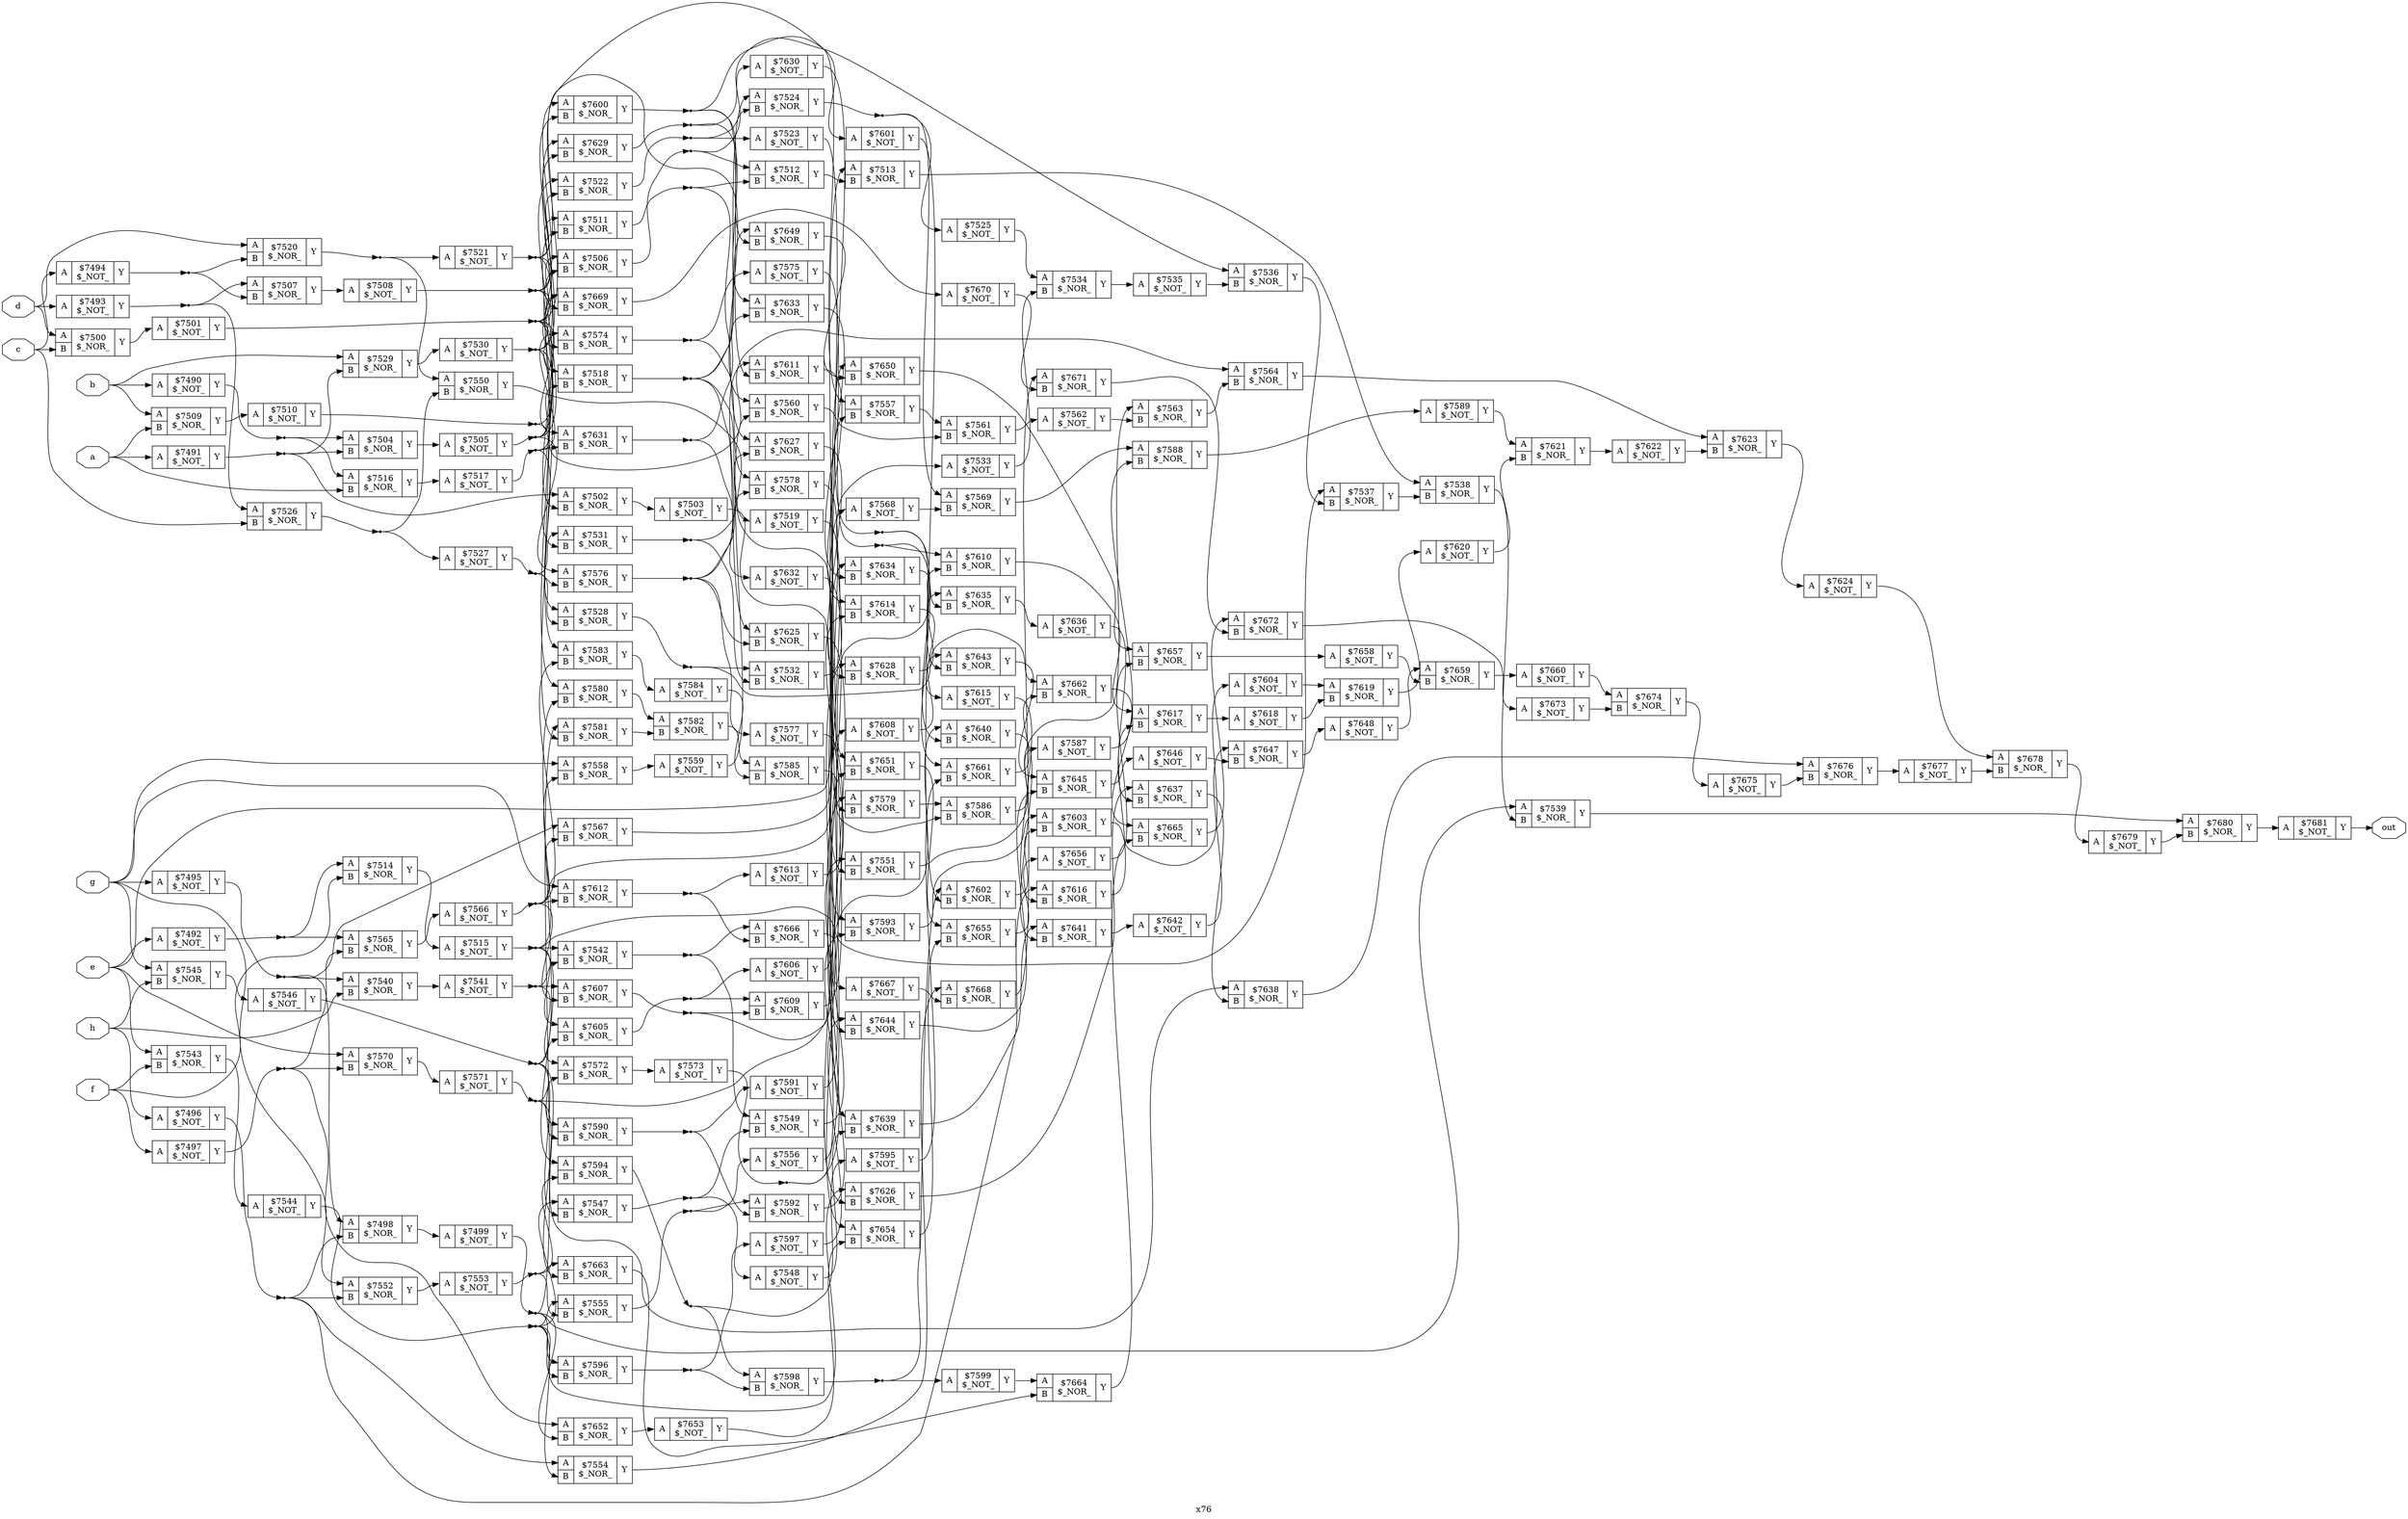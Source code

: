 digraph "x76" {
label="x76";
rankdir="LR";
remincross=true;
n192 [ shape=octagon, label="a", color="black", fontcolor="black" ];
n193 [ shape=octagon, label="b", color="black", fontcolor="black" ];
n194 [ shape=octagon, label="c", color="black", fontcolor="black" ];
n195 [ shape=octagon, label="d", color="black", fontcolor="black" ];
n196 [ shape=octagon, label="e", color="black", fontcolor="black" ];
n197 [ shape=octagon, label="f", color="black", fontcolor="black" ];
n198 [ shape=octagon, label="g", color="black", fontcolor="black" ];
n199 [ shape=octagon, label="h", color="black", fontcolor="black" ];
n200 [ shape=octagon, label="out", color="black", fontcolor="black" ];
c203 [ shape=record, label="{{<p201> A}|$7490\n$_NOT_|{<p202> Y}}" ];
c204 [ shape=record, label="{{<p201> A}|$7491\n$_NOT_|{<p202> Y}}" ];
c205 [ shape=record, label="{{<p201> A}|$7492\n$_NOT_|{<p202> Y}}" ];
c206 [ shape=record, label="{{<p201> A}|$7493\n$_NOT_|{<p202> Y}}" ];
c207 [ shape=record, label="{{<p201> A}|$7494\n$_NOT_|{<p202> Y}}" ];
c208 [ shape=record, label="{{<p201> A}|$7495\n$_NOT_|{<p202> Y}}" ];
c209 [ shape=record, label="{{<p201> A}|$7496\n$_NOT_|{<p202> Y}}" ];
c210 [ shape=record, label="{{<p201> A}|$7497\n$_NOT_|{<p202> Y}}" ];
c212 [ shape=record, label="{{<p201> A|<p211> B}|$7498\n$_NOR_|{<p202> Y}}" ];
c213 [ shape=record, label="{{<p201> A}|$7499\n$_NOT_|{<p202> Y}}" ];
c214 [ shape=record, label="{{<p201> A|<p211> B}|$7500\n$_NOR_|{<p202> Y}}" ];
c215 [ shape=record, label="{{<p201> A}|$7501\n$_NOT_|{<p202> Y}}" ];
c216 [ shape=record, label="{{<p201> A|<p211> B}|$7502\n$_NOR_|{<p202> Y}}" ];
c217 [ shape=record, label="{{<p201> A}|$7503\n$_NOT_|{<p202> Y}}" ];
c218 [ shape=record, label="{{<p201> A|<p211> B}|$7504\n$_NOR_|{<p202> Y}}" ];
c219 [ shape=record, label="{{<p201> A}|$7505\n$_NOT_|{<p202> Y}}" ];
c220 [ shape=record, label="{{<p201> A|<p211> B}|$7506\n$_NOR_|{<p202> Y}}" ];
c221 [ shape=record, label="{{<p201> A|<p211> B}|$7507\n$_NOR_|{<p202> Y}}" ];
c222 [ shape=record, label="{{<p201> A}|$7508\n$_NOT_|{<p202> Y}}" ];
c223 [ shape=record, label="{{<p201> A|<p211> B}|$7509\n$_NOR_|{<p202> Y}}" ];
c224 [ shape=record, label="{{<p201> A}|$7510\n$_NOT_|{<p202> Y}}" ];
c225 [ shape=record, label="{{<p201> A|<p211> B}|$7511\n$_NOR_|{<p202> Y}}" ];
c226 [ shape=record, label="{{<p201> A|<p211> B}|$7512\n$_NOR_|{<p202> Y}}" ];
c227 [ shape=record, label="{{<p201> A|<p211> B}|$7513\n$_NOR_|{<p202> Y}}" ];
c228 [ shape=record, label="{{<p201> A|<p211> B}|$7514\n$_NOR_|{<p202> Y}}" ];
c229 [ shape=record, label="{{<p201> A}|$7515\n$_NOT_|{<p202> Y}}" ];
c230 [ shape=record, label="{{<p201> A|<p211> B}|$7516\n$_NOR_|{<p202> Y}}" ];
c231 [ shape=record, label="{{<p201> A}|$7517\n$_NOT_|{<p202> Y}}" ];
c232 [ shape=record, label="{{<p201> A|<p211> B}|$7518\n$_NOR_|{<p202> Y}}" ];
c233 [ shape=record, label="{{<p201> A}|$7519\n$_NOT_|{<p202> Y}}" ];
c234 [ shape=record, label="{{<p201> A|<p211> B}|$7520\n$_NOR_|{<p202> Y}}" ];
c235 [ shape=record, label="{{<p201> A}|$7521\n$_NOT_|{<p202> Y}}" ];
c236 [ shape=record, label="{{<p201> A|<p211> B}|$7522\n$_NOR_|{<p202> Y}}" ];
c237 [ shape=record, label="{{<p201> A}|$7523\n$_NOT_|{<p202> Y}}" ];
c238 [ shape=record, label="{{<p201> A|<p211> B}|$7524\n$_NOR_|{<p202> Y}}" ];
c239 [ shape=record, label="{{<p201> A}|$7525\n$_NOT_|{<p202> Y}}" ];
c240 [ shape=record, label="{{<p201> A|<p211> B}|$7526\n$_NOR_|{<p202> Y}}" ];
c241 [ shape=record, label="{{<p201> A}|$7527\n$_NOT_|{<p202> Y}}" ];
c242 [ shape=record, label="{{<p201> A|<p211> B}|$7528\n$_NOR_|{<p202> Y}}" ];
c243 [ shape=record, label="{{<p201> A|<p211> B}|$7529\n$_NOR_|{<p202> Y}}" ];
c244 [ shape=record, label="{{<p201> A}|$7530\n$_NOT_|{<p202> Y}}" ];
c245 [ shape=record, label="{{<p201> A|<p211> B}|$7531\n$_NOR_|{<p202> Y}}" ];
c246 [ shape=record, label="{{<p201> A|<p211> B}|$7532\n$_NOR_|{<p202> Y}}" ];
c247 [ shape=record, label="{{<p201> A}|$7533\n$_NOT_|{<p202> Y}}" ];
c248 [ shape=record, label="{{<p201> A|<p211> B}|$7534\n$_NOR_|{<p202> Y}}" ];
c249 [ shape=record, label="{{<p201> A}|$7535\n$_NOT_|{<p202> Y}}" ];
c250 [ shape=record, label="{{<p201> A|<p211> B}|$7536\n$_NOR_|{<p202> Y}}" ];
c251 [ shape=record, label="{{<p201> A|<p211> B}|$7537\n$_NOR_|{<p202> Y}}" ];
c252 [ shape=record, label="{{<p201> A|<p211> B}|$7538\n$_NOR_|{<p202> Y}}" ];
c253 [ shape=record, label="{{<p201> A|<p211> B}|$7539\n$_NOR_|{<p202> Y}}" ];
c254 [ shape=record, label="{{<p201> A|<p211> B}|$7540\n$_NOR_|{<p202> Y}}" ];
c255 [ shape=record, label="{{<p201> A}|$7541\n$_NOT_|{<p202> Y}}" ];
c256 [ shape=record, label="{{<p201> A|<p211> B}|$7542\n$_NOR_|{<p202> Y}}" ];
c257 [ shape=record, label="{{<p201> A|<p211> B}|$7543\n$_NOR_|{<p202> Y}}" ];
c258 [ shape=record, label="{{<p201> A}|$7544\n$_NOT_|{<p202> Y}}" ];
c259 [ shape=record, label="{{<p201> A|<p211> B}|$7545\n$_NOR_|{<p202> Y}}" ];
c260 [ shape=record, label="{{<p201> A}|$7546\n$_NOT_|{<p202> Y}}" ];
c261 [ shape=record, label="{{<p201> A|<p211> B}|$7547\n$_NOR_|{<p202> Y}}" ];
c262 [ shape=record, label="{{<p201> A}|$7548\n$_NOT_|{<p202> Y}}" ];
c263 [ shape=record, label="{{<p201> A|<p211> B}|$7549\n$_NOR_|{<p202> Y}}" ];
c264 [ shape=record, label="{{<p201> A|<p211> B}|$7550\n$_NOR_|{<p202> Y}}" ];
c265 [ shape=record, label="{{<p201> A|<p211> B}|$7551\n$_NOR_|{<p202> Y}}" ];
c266 [ shape=record, label="{{<p201> A|<p211> B}|$7552\n$_NOR_|{<p202> Y}}" ];
c267 [ shape=record, label="{{<p201> A}|$7553\n$_NOT_|{<p202> Y}}" ];
c268 [ shape=record, label="{{<p201> A|<p211> B}|$7554\n$_NOR_|{<p202> Y}}" ];
c269 [ shape=record, label="{{<p201> A|<p211> B}|$7555\n$_NOR_|{<p202> Y}}" ];
c270 [ shape=record, label="{{<p201> A}|$7556\n$_NOT_|{<p202> Y}}" ];
c271 [ shape=record, label="{{<p201> A|<p211> B}|$7557\n$_NOR_|{<p202> Y}}" ];
c272 [ shape=record, label="{{<p201> A|<p211> B}|$7558\n$_NOR_|{<p202> Y}}" ];
c273 [ shape=record, label="{{<p201> A}|$7559\n$_NOT_|{<p202> Y}}" ];
c274 [ shape=record, label="{{<p201> A|<p211> B}|$7560\n$_NOR_|{<p202> Y}}" ];
c275 [ shape=record, label="{{<p201> A|<p211> B}|$7561\n$_NOR_|{<p202> Y}}" ];
c276 [ shape=record, label="{{<p201> A}|$7562\n$_NOT_|{<p202> Y}}" ];
c277 [ shape=record, label="{{<p201> A|<p211> B}|$7563\n$_NOR_|{<p202> Y}}" ];
c278 [ shape=record, label="{{<p201> A|<p211> B}|$7564\n$_NOR_|{<p202> Y}}" ];
c279 [ shape=record, label="{{<p201> A|<p211> B}|$7565\n$_NOR_|{<p202> Y}}" ];
c280 [ shape=record, label="{{<p201> A}|$7566\n$_NOT_|{<p202> Y}}" ];
c281 [ shape=record, label="{{<p201> A|<p211> B}|$7567\n$_NOR_|{<p202> Y}}" ];
c282 [ shape=record, label="{{<p201> A}|$7568\n$_NOT_|{<p202> Y}}" ];
c283 [ shape=record, label="{{<p201> A|<p211> B}|$7569\n$_NOR_|{<p202> Y}}" ];
c284 [ shape=record, label="{{<p201> A|<p211> B}|$7570\n$_NOR_|{<p202> Y}}" ];
c285 [ shape=record, label="{{<p201> A}|$7571\n$_NOT_|{<p202> Y}}" ];
c286 [ shape=record, label="{{<p201> A|<p211> B}|$7572\n$_NOR_|{<p202> Y}}" ];
c287 [ shape=record, label="{{<p201> A}|$7573\n$_NOT_|{<p202> Y}}" ];
c288 [ shape=record, label="{{<p201> A|<p211> B}|$7574\n$_NOR_|{<p202> Y}}" ];
c289 [ shape=record, label="{{<p201> A}|$7575\n$_NOT_|{<p202> Y}}" ];
c290 [ shape=record, label="{{<p201> A|<p211> B}|$7576\n$_NOR_|{<p202> Y}}" ];
c291 [ shape=record, label="{{<p201> A}|$7577\n$_NOT_|{<p202> Y}}" ];
c292 [ shape=record, label="{{<p201> A|<p211> B}|$7578\n$_NOR_|{<p202> Y}}" ];
c293 [ shape=record, label="{{<p201> A|<p211> B}|$7579\n$_NOR_|{<p202> Y}}" ];
c294 [ shape=record, label="{{<p201> A|<p211> B}|$7580\n$_NOR_|{<p202> Y}}" ];
c295 [ shape=record, label="{{<p201> A|<p211> B}|$7581\n$_NOR_|{<p202> Y}}" ];
c296 [ shape=record, label="{{<p201> A|<p211> B}|$7582\n$_NOR_|{<p202> Y}}" ];
c297 [ shape=record, label="{{<p201> A|<p211> B}|$7583\n$_NOR_|{<p202> Y}}" ];
c298 [ shape=record, label="{{<p201> A}|$7584\n$_NOT_|{<p202> Y}}" ];
c299 [ shape=record, label="{{<p201> A|<p211> B}|$7585\n$_NOR_|{<p202> Y}}" ];
c300 [ shape=record, label="{{<p201> A|<p211> B}|$7586\n$_NOR_|{<p202> Y}}" ];
c301 [ shape=record, label="{{<p201> A}|$7587\n$_NOT_|{<p202> Y}}" ];
c302 [ shape=record, label="{{<p201> A|<p211> B}|$7588\n$_NOR_|{<p202> Y}}" ];
c303 [ shape=record, label="{{<p201> A}|$7589\n$_NOT_|{<p202> Y}}" ];
c304 [ shape=record, label="{{<p201> A|<p211> B}|$7590\n$_NOR_|{<p202> Y}}" ];
c305 [ shape=record, label="{{<p201> A}|$7591\n$_NOT_|{<p202> Y}}" ];
c306 [ shape=record, label="{{<p201> A|<p211> B}|$7592\n$_NOR_|{<p202> Y}}" ];
c307 [ shape=record, label="{{<p201> A|<p211> B}|$7593\n$_NOR_|{<p202> Y}}" ];
c308 [ shape=record, label="{{<p201> A|<p211> B}|$7594\n$_NOR_|{<p202> Y}}" ];
c309 [ shape=record, label="{{<p201> A}|$7595\n$_NOT_|{<p202> Y}}" ];
c310 [ shape=record, label="{{<p201> A|<p211> B}|$7596\n$_NOR_|{<p202> Y}}" ];
c311 [ shape=record, label="{{<p201> A}|$7597\n$_NOT_|{<p202> Y}}" ];
c312 [ shape=record, label="{{<p201> A|<p211> B}|$7598\n$_NOR_|{<p202> Y}}" ];
c313 [ shape=record, label="{{<p201> A}|$7599\n$_NOT_|{<p202> Y}}" ];
c314 [ shape=record, label="{{<p201> A|<p211> B}|$7600\n$_NOR_|{<p202> Y}}" ];
c315 [ shape=record, label="{{<p201> A}|$7601\n$_NOT_|{<p202> Y}}" ];
c316 [ shape=record, label="{{<p201> A|<p211> B}|$7602\n$_NOR_|{<p202> Y}}" ];
c317 [ shape=record, label="{{<p201> A|<p211> B}|$7603\n$_NOR_|{<p202> Y}}" ];
c318 [ shape=record, label="{{<p201> A}|$7604\n$_NOT_|{<p202> Y}}" ];
c319 [ shape=record, label="{{<p201> A|<p211> B}|$7605\n$_NOR_|{<p202> Y}}" ];
c320 [ shape=record, label="{{<p201> A}|$7606\n$_NOT_|{<p202> Y}}" ];
c321 [ shape=record, label="{{<p201> A|<p211> B}|$7607\n$_NOR_|{<p202> Y}}" ];
c322 [ shape=record, label="{{<p201> A}|$7608\n$_NOT_|{<p202> Y}}" ];
c323 [ shape=record, label="{{<p201> A|<p211> B}|$7609\n$_NOR_|{<p202> Y}}" ];
c324 [ shape=record, label="{{<p201> A|<p211> B}|$7610\n$_NOR_|{<p202> Y}}" ];
c325 [ shape=record, label="{{<p201> A|<p211> B}|$7611\n$_NOR_|{<p202> Y}}" ];
c326 [ shape=record, label="{{<p201> A|<p211> B}|$7612\n$_NOR_|{<p202> Y}}" ];
c327 [ shape=record, label="{{<p201> A}|$7613\n$_NOT_|{<p202> Y}}" ];
c328 [ shape=record, label="{{<p201> A|<p211> B}|$7614\n$_NOR_|{<p202> Y}}" ];
c329 [ shape=record, label="{{<p201> A}|$7615\n$_NOT_|{<p202> Y}}" ];
c330 [ shape=record, label="{{<p201> A|<p211> B}|$7616\n$_NOR_|{<p202> Y}}" ];
c331 [ shape=record, label="{{<p201> A|<p211> B}|$7617\n$_NOR_|{<p202> Y}}" ];
c332 [ shape=record, label="{{<p201> A}|$7618\n$_NOT_|{<p202> Y}}" ];
c333 [ shape=record, label="{{<p201> A|<p211> B}|$7619\n$_NOR_|{<p202> Y}}" ];
c334 [ shape=record, label="{{<p201> A}|$7620\n$_NOT_|{<p202> Y}}" ];
c335 [ shape=record, label="{{<p201> A|<p211> B}|$7621\n$_NOR_|{<p202> Y}}" ];
c336 [ shape=record, label="{{<p201> A}|$7622\n$_NOT_|{<p202> Y}}" ];
c337 [ shape=record, label="{{<p201> A|<p211> B}|$7623\n$_NOR_|{<p202> Y}}" ];
c338 [ shape=record, label="{{<p201> A}|$7624\n$_NOT_|{<p202> Y}}" ];
c339 [ shape=record, label="{{<p201> A|<p211> B}|$7625\n$_NOR_|{<p202> Y}}" ];
c340 [ shape=record, label="{{<p201> A|<p211> B}|$7626\n$_NOR_|{<p202> Y}}" ];
c341 [ shape=record, label="{{<p201> A|<p211> B}|$7627\n$_NOR_|{<p202> Y}}" ];
c342 [ shape=record, label="{{<p201> A|<p211> B}|$7628\n$_NOR_|{<p202> Y}}" ];
c343 [ shape=record, label="{{<p201> A|<p211> B}|$7629\n$_NOR_|{<p202> Y}}" ];
c344 [ shape=record, label="{{<p201> A}|$7630\n$_NOT_|{<p202> Y}}" ];
c345 [ shape=record, label="{{<p201> A|<p211> B}|$7631\n$_NOR_|{<p202> Y}}" ];
c346 [ shape=record, label="{{<p201> A}|$7632\n$_NOT_|{<p202> Y}}" ];
c347 [ shape=record, label="{{<p201> A|<p211> B}|$7633\n$_NOR_|{<p202> Y}}" ];
c348 [ shape=record, label="{{<p201> A|<p211> B}|$7634\n$_NOR_|{<p202> Y}}" ];
c349 [ shape=record, label="{{<p201> A|<p211> B}|$7635\n$_NOR_|{<p202> Y}}" ];
c350 [ shape=record, label="{{<p201> A}|$7636\n$_NOT_|{<p202> Y}}" ];
c351 [ shape=record, label="{{<p201> A|<p211> B}|$7637\n$_NOR_|{<p202> Y}}" ];
c352 [ shape=record, label="{{<p201> A|<p211> B}|$7638\n$_NOR_|{<p202> Y}}" ];
c353 [ shape=record, label="{{<p201> A|<p211> B}|$7639\n$_NOR_|{<p202> Y}}" ];
c354 [ shape=record, label="{{<p201> A|<p211> B}|$7640\n$_NOR_|{<p202> Y}}" ];
c355 [ shape=record, label="{{<p201> A|<p211> B}|$7641\n$_NOR_|{<p202> Y}}" ];
c356 [ shape=record, label="{{<p201> A}|$7642\n$_NOT_|{<p202> Y}}" ];
c357 [ shape=record, label="{{<p201> A|<p211> B}|$7643\n$_NOR_|{<p202> Y}}" ];
c358 [ shape=record, label="{{<p201> A|<p211> B}|$7644\n$_NOR_|{<p202> Y}}" ];
c359 [ shape=record, label="{{<p201> A|<p211> B}|$7645\n$_NOR_|{<p202> Y}}" ];
c360 [ shape=record, label="{{<p201> A}|$7646\n$_NOT_|{<p202> Y}}" ];
c361 [ shape=record, label="{{<p201> A|<p211> B}|$7647\n$_NOR_|{<p202> Y}}" ];
c362 [ shape=record, label="{{<p201> A}|$7648\n$_NOT_|{<p202> Y}}" ];
c363 [ shape=record, label="{{<p201> A|<p211> B}|$7649\n$_NOR_|{<p202> Y}}" ];
c364 [ shape=record, label="{{<p201> A|<p211> B}|$7650\n$_NOR_|{<p202> Y}}" ];
c365 [ shape=record, label="{{<p201> A|<p211> B}|$7651\n$_NOR_|{<p202> Y}}" ];
c366 [ shape=record, label="{{<p201> A|<p211> B}|$7652\n$_NOR_|{<p202> Y}}" ];
c367 [ shape=record, label="{{<p201> A}|$7653\n$_NOT_|{<p202> Y}}" ];
c368 [ shape=record, label="{{<p201> A|<p211> B}|$7654\n$_NOR_|{<p202> Y}}" ];
c369 [ shape=record, label="{{<p201> A|<p211> B}|$7655\n$_NOR_|{<p202> Y}}" ];
c370 [ shape=record, label="{{<p201> A}|$7656\n$_NOT_|{<p202> Y}}" ];
c371 [ shape=record, label="{{<p201> A|<p211> B}|$7657\n$_NOR_|{<p202> Y}}" ];
c372 [ shape=record, label="{{<p201> A}|$7658\n$_NOT_|{<p202> Y}}" ];
c373 [ shape=record, label="{{<p201> A|<p211> B}|$7659\n$_NOR_|{<p202> Y}}" ];
c374 [ shape=record, label="{{<p201> A}|$7660\n$_NOT_|{<p202> Y}}" ];
c375 [ shape=record, label="{{<p201> A|<p211> B}|$7661\n$_NOR_|{<p202> Y}}" ];
c376 [ shape=record, label="{{<p201> A|<p211> B}|$7662\n$_NOR_|{<p202> Y}}" ];
c377 [ shape=record, label="{{<p201> A|<p211> B}|$7663\n$_NOR_|{<p202> Y}}" ];
c378 [ shape=record, label="{{<p201> A|<p211> B}|$7664\n$_NOR_|{<p202> Y}}" ];
c379 [ shape=record, label="{{<p201> A|<p211> B}|$7665\n$_NOR_|{<p202> Y}}" ];
c380 [ shape=record, label="{{<p201> A|<p211> B}|$7666\n$_NOR_|{<p202> Y}}" ];
c381 [ shape=record, label="{{<p201> A}|$7667\n$_NOT_|{<p202> Y}}" ];
c382 [ shape=record, label="{{<p201> A|<p211> B}|$7668\n$_NOR_|{<p202> Y}}" ];
c383 [ shape=record, label="{{<p201> A|<p211> B}|$7669\n$_NOR_|{<p202> Y}}" ];
c384 [ shape=record, label="{{<p201> A}|$7670\n$_NOT_|{<p202> Y}}" ];
c385 [ shape=record, label="{{<p201> A|<p211> B}|$7671\n$_NOR_|{<p202> Y}}" ];
c386 [ shape=record, label="{{<p201> A|<p211> B}|$7672\n$_NOR_|{<p202> Y}}" ];
c387 [ shape=record, label="{{<p201> A}|$7673\n$_NOT_|{<p202> Y}}" ];
c388 [ shape=record, label="{{<p201> A|<p211> B}|$7674\n$_NOR_|{<p202> Y}}" ];
c389 [ shape=record, label="{{<p201> A}|$7675\n$_NOT_|{<p202> Y}}" ];
c390 [ shape=record, label="{{<p201> A|<p211> B}|$7676\n$_NOR_|{<p202> Y}}" ];
c391 [ shape=record, label="{{<p201> A}|$7677\n$_NOT_|{<p202> Y}}" ];
c392 [ shape=record, label="{{<p201> A|<p211> B}|$7678\n$_NOR_|{<p202> Y}}" ];
c393 [ shape=record, label="{{<p201> A}|$7679\n$_NOT_|{<p202> Y}}" ];
c394 [ shape=record, label="{{<p201> A|<p211> B}|$7680\n$_NOR_|{<p202> Y}}" ];
c395 [ shape=record, label="{{<p201> A}|$7681\n$_NOT_|{<p202> Y}}" ];
c294:p202:e -> c296:p201:w [color="black", label=""];
c303:p202:e -> c335:p201:w [color="black", label=""];
c384:p202:e -> c385:p211:w [color="black", label=""];
c385:p202:e -> c386:p211:w [color="black", label=""];
c386:p202:e -> c387:p201:w [color="black", label=""];
c387:p202:e -> c388:p211:w [color="black", label=""];
c388:p202:e -> c389:p201:w [color="black", label=""];
c389:p202:e -> c390:p211:w [color="black", label=""];
c390:p202:e -> c391:p201:w [color="black", label=""];
c391:p202:e -> c392:p211:w [color="black", label=""];
c392:p202:e -> c393:p201:w [color="black", label=""];
c393:p202:e -> c394:p211:w [color="black", label=""];
n11 [ shape=point ];
c203:p202:e -> n11:w [color="black", label=""];
n11:e -> c218:p201:w [color="black", label=""];
n11:e -> c230:p201:w [color="black", label=""];
n110 [ shape=point ];
c213:p202:e -> n110:w [color="black", label=""];
n110:e -> c253:p201:w [color="black", label=""];
n110:e -> c295:p201:w [color="black", label=""];
n110:e -> c310:p201:w [color="black", label=""];
n110:e -> c366:p211:w [color="black", label=""];
c394:p202:e -> c395:p201:w [color="black", label=""];
c214:p202:e -> c215:p201:w [color="black", label=""];
n113 [ shape=point ];
c215:p202:e -> n113:w [color="black", label=""];
n113:e -> c216:p211:w [color="black", label=""];
n113:e -> c220:p201:w [color="black", label=""];
n113:e -> c271:p201:w [color="black", label=""];
n113:e -> c295:p211:w [color="black", label=""];
n113:e -> c343:p201:w [color="black", label=""];
n113:e -> c345:p201:w [color="black", label=""];
c216:p202:e -> c217:p201:w [color="black", label=""];
c217:p202:e -> c353:p201:w [color="black", label=""];
c218:p202:e -> c219:p201:w [color="black", label=""];
n117 [ shape=point ];
c219:p202:e -> n117:w [color="black", label=""];
n117:e -> c220:p211:w [color="black", label=""];
n117:e -> c236:p201:w [color="black", label=""];
n117:e -> c290:p201:w [color="black", label=""];
n117:e -> c383:p201:w [color="black", label=""];
n118 [ shape=point ];
c220:p202:e -> n118:w [color="black", label=""];
n118:e -> c226:p201:w [color="black", label=""];
n118:e -> c250:p201:w [color="black", label=""];
c221:p202:e -> c222:p201:w [color="black", label=""];
n12 [ shape=point ];
c304:p202:e -> n12:w [color="black", label=""];
n12:e -> c305:p201:w [color="black", label=""];
n12:e -> c306:p211:w [color="black", label=""];
n120 [ shape=point ];
c222:p202:e -> n120:w [color="black", label=""];
n120:e -> c225:p201:w [color="black", label=""];
n120:e -> c232:p201:w [color="black", label=""];
n120:e -> c314:p201:w [color="black", label=""];
n120:e -> c383:p211:w [color="black", label=""];
c223:p202:e -> c224:p201:w [color="black", label=""];
n122 [ shape=point ];
c224:p202:e -> n122:w [color="black", label=""];
n122:e -> c225:p211:w [color="black", label=""];
n122:e -> c278:p201:w [color="black", label=""];
n123 [ shape=point ];
c225:p202:e -> n123:w [color="black", label=""];
n123:e -> c226:p211:w [color="black", label=""];
n123:e -> c341:p201:w [color="black", label=""];
c226:p202:e -> c227:p211:w [color="black", label=""];
c227:p202:e -> c252:p201:w [color="black", label=""];
c228:p202:e -> c229:p201:w [color="black", label=""];
n127 [ shape=point ];
c229:p202:e -> n127:w [color="black", label=""];
n127:e -> c251:p201:w [color="black", label=""];
n127:e -> c256:p201:w [color="black", label=""];
n127:e -> c272:p211:w [color="black", label=""];
n127:e -> c308:p201:w [color="black", label=""];
n127:e -> c319:p201:w [color="black", label=""];
c230:p202:e -> c231:p201:w [color="black", label=""];
n129 [ shape=point ];
c231:p202:e -> n129:w [color="black", label=""];
n129:e -> c232:p211:w [color="black", label=""];
n129:e -> c242:p201:w [color="black", label=""];
n129:e -> c288:p201:w [color="black", label=""];
n129:e -> c345:p211:w [color="black", label=""];
c305:p202:e -> c365:p211:w [color="black", label=""];
n130 [ shape=point ];
c232:p202:e -> n130:w [color="black", label=""];
n130:e -> c233:p201:w [color="black", label=""];
n130:e -> c238:p201:w [color="black", label=""];
n130:e -> c339:p201:w [color="black", label=""];
n130:e -> c363:p201:w [color="black", label=""];
c233:p202:e -> c307:p201:w [color="black", label=""];
n132 [ shape=point ];
c234:p202:e -> n132:w [color="black", label=""];
n132:e -> c235:p201:w [color="black", label=""];
n132:e -> c264:p201:w [color="black", label=""];
n133 [ shape=point ];
c235:p202:e -> n133:w [color="black", label=""];
n133:e -> c236:p211:w [color="black", label=""];
n133:e -> c274:p201:w [color="black", label=""];
n133:e -> c288:p211:w [color="black", label=""];
n133:e -> c294:p201:w [color="black", label=""];
n134 [ shape=point ];
c236:p202:e -> n134:w [color="black", label=""];
n134:e -> c237:p201:w [color="black", label=""];
n134:e -> c238:p211:w [color="black", label=""];
c237:p202:e -> c365:p201:w [color="black", label=""];
n136 [ shape=point ];
c238:p202:e -> n136:w [color="black", label=""];
n136:e -> c239:p201:w [color="black", label=""];
n136:e -> c283:p201:w [color="black", label=""];
c239:p202:e -> c248:p201:w [color="black", label=""];
n138 [ shape=point ];
c240:p202:e -> n138:w [color="black", label=""];
n138:e -> c241:p201:w [color="black", label=""];
n138:e -> c264:p211:w [color="black", label=""];
n139 [ shape=point ];
c241:p202:e -> n139:w [color="black", label=""];
n139:e -> c242:p211:w [color="black", label=""];
n139:e -> c245:p201:w [color="black", label=""];
n139:e -> c290:p211:w [color="black", label=""];
c306:p202:e -> c307:p211:w [color="black", label=""];
n140 [ shape=point ];
c242:p202:e -> n140:w [color="black", label=""];
n140:e -> c246:p201:w [color="black", label=""];
n140:e -> c376:p201:w [color="black", label=""];
c243:p202:e -> c244:p201:w [color="black", label=""];
n142 [ shape=point ];
c244:p202:e -> n142:w [color="black", label=""];
n142:e -> c245:p211:w [color="black", label=""];
n142:e -> c297:p201:w [color="black", label=""];
n142:e -> c314:p211:w [color="black", label=""];
n142:e -> c343:p211:w [color="black", label=""];
n143 [ shape=point ];
c245:p202:e -> n143:w [color="black", label=""];
n143:e -> c246:p211:w [color="black", label=""];
n143:e -> c341:p211:w [color="black", label=""];
c246:p202:e -> c247:p201:w [color="black", label=""];
c247:p202:e -> c248:p211:w [color="black", label=""];
c248:p202:e -> c249:p201:w [color="black", label=""];
c249:p202:e -> c250:p211:w [color="black", label=""];
c250:p202:e -> c251:p211:w [color="black", label=""];
c251:p202:e -> c252:p211:w [color="black", label=""];
c307:p202:e -> c317:p201:w [color="black", label=""];
c252:p202:e -> c253:p211:w [color="black", label=""];
c253:p202:e -> c394:p201:w [color="black", label=""];
c254:p202:e -> c255:p201:w [color="black", label=""];
n153 [ shape=point ];
c255:p202:e -> n153:w [color="black", label=""];
n153:e -> c256:p211:w [color="black", label=""];
n153:e -> c286:p201:w [color="black", label=""];
n153:e -> c321:p201:w [color="black", label=""];
n154 [ shape=point ];
c256:p202:e -> n154:w [color="black", label=""];
n154:e -> c263:p201:w [color="black", label=""];
n154:e -> c380:p201:w [color="black", label=""];
c257:p202:e -> c258:p201:w [color="black", label=""];
n156 [ shape=point ];
c258:p202:e -> n156:w [color="black", label=""];
n156:e -> c261:p201:w [color="black", label=""];
n156:e -> c268:p211:w [color="black", label=""];
n156:e -> c269:p201:w [color="black", label=""];
n156:e -> c310:p211:w [color="black", label=""];
n156:e -> c340:p201:w [color="black", label=""];
c259:p202:e -> c260:p201:w [color="black", label=""];
n158 [ shape=point ];
c260:p202:e -> n158:w [color="black", label=""];
n158:e -> c261:p211:w [color="black", label=""];
n158:e -> c294:p211:w [color="black", label=""];
n158:e -> c304:p201:w [color="black", label=""];
n158:e -> c319:p211:w [color="black", label=""];
n158:e -> c352:p201:w [color="black", label=""];
n159 [ shape=point ];
c261:p202:e -> n159:w [color="black", label=""];
n159:e -> c262:p201:w [color="black", label=""];
n159:e -> c263:p211:w [color="black", label=""];
n16 [ shape=point ];
c308:p202:e -> n16:w [color="black", label=""];
n16:e -> c309:p201:w [color="black", label=""];
n16:e -> c312:p201:w [color="black", label=""];
c262:p202:e -> c353:p211:w [color="black", label=""];
c263:p202:e -> c265:p201:w [color="black", label=""];
c264:p202:e -> c265:p211:w [color="black", label=""];
c265:p202:e -> c277:p201:w [color="black", label=""];
c266:p202:e -> c267:p201:w [color="black", label=""];
n165 [ shape=point ];
c267:p202:e -> n165:w [color="black", label=""];
n165:e -> c269:p211:w [color="black", label=""];
n165:e -> c308:p211:w [color="black", label=""];
n165:e -> c377:p201:w [color="black", label=""];
c268:p202:e -> c382:p201:w [color="black", label=""];
n167 [ shape=point ];
c269:p202:e -> n167:w [color="black", label=""];
n167:e -> c270:p201:w [color="black", label=""];
n167:e -> c306:p201:w [color="black", label=""];
c270:p202:e -> c271:p211:w [color="black", label=""];
c271:p202:e -> c275:p201:w [color="black", label=""];
c309:p202:e -> c375:p211:w [color="black", label=""];
c272:p202:e -> c273:p201:w [color="black", label=""];
c273:p202:e -> c274:p211:w [color="black", label=""];
c274:p202:e -> c275:p211:w [color="black", label=""];
c275:p202:e -> c276:p201:w [color="black", label=""];
c276:p202:e -> c277:p211:w [color="black", label=""];
c277:p202:e -> c278:p211:w [color="black", label=""];
c278:p202:e -> c337:p201:w [color="black", label=""];
c279:p202:e -> c280:p201:w [color="black", label=""];
n178 [ shape=point ];
c280:p202:e -> n178:w [color="black", label=""];
n178:e -> c281:p211:w [color="black", label=""];
n178:e -> c297:p211:w [color="black", label=""];
n178:e -> c321:p211:w [color="black", label=""];
n178:e -> c326:p211:w [color="black", label=""];
n178:e -> c348:p201:w [color="black", label=""];
c281:p202:e -> c282:p201:w [color="black", label=""];
n18 [ shape=point ];
c310:p202:e -> n18:w [color="black", label=""];
n18:e -> c311:p201:w [color="black", label=""];
n18:e -> c312:p211:w [color="black", label=""];
c282:p202:e -> c283:p211:w [color="black", label=""];
c283:p202:e -> c302:p201:w [color="black", label=""];
c284:p202:e -> c285:p201:w [color="black", label=""];
n183 [ shape=point ];
c285:p202:e -> n183:w [color="black", label=""];
n183:e -> c286:p211:w [color="black", label=""];
n183:e -> c304:p211:w [color="black", label=""];
n183:e -> c342:p201:w [color="black", label=""];
n183:e -> c377:p211:w [color="black", label=""];
c286:p202:e -> c287:p201:w [color="black", label=""];
n185 [ shape=point ];
c287:p202:e -> n185:w [color="black", label=""];
n185:e -> c293:p201:w [color="black", label=""];
n185:e -> c354:p201:w [color="black", label=""];
n186 [ shape=point ];
c288:p202:e -> n186:w [color="black", label=""];
n186:e -> c289:p201:w [color="black", label=""];
n186:e -> c292:p201:w [color="black", label=""];
n187 [ shape=point ];
c289:p202:e -> n187:w [color="black", label=""];
n187:e -> c324:p201:w [color="black", label=""];
n187:e -> c375:p201:w [color="black", label=""];
n188 [ shape=point ];
c290:p202:e -> n188:w [color="black", label=""];
n188:e -> c291:p201:w [color="black", label=""];
n188:e -> c292:p211:w [color="black", label=""];
n188:e -> c325:p201:w [color="black", label=""];
n188:e -> c339:p211:w [color="black", label=""];
c291:p202:e -> c368:p201:w [color="black", label=""];
c311:p202:e -> c358:p201:w [color="black", label=""];
c292:p202:e -> c293:p211:w [color="black", label=""];
c293:p202:e -> c300:p201:w [color="black", label=""];
n192:e -> c204:p201:w [color="black", label=""];
n192:e -> c223:p211:w [color="black", label=""];
n192:e -> c230:p211:w [color="black", label=""];
n193:e -> c203:p201:w [color="black", label=""];
n193:e -> c223:p201:w [color="black", label=""];
n193:e -> c243:p201:w [color="black", label=""];
n194:e -> c207:p201:w [color="black", label=""];
n194:e -> c214:p211:w [color="black", label=""];
n194:e -> c240:p211:w [color="black", label=""];
n195:e -> c206:p201:w [color="black", label=""];
n195:e -> c214:p201:w [color="black", label=""];
n195:e -> c234:p201:w [color="black", label=""];
n196:e -> c205:p201:w [color="black", label=""];
n196:e -> c227:p201:w [color="black", label=""];
n196:e -> c257:p201:w [color="black", label=""];
n196:e -> c284:p201:w [color="black", label=""];
n197:e -> c210:p201:w [color="black", label=""];
n197:e -> c228:p211:w [color="black", label=""];
n197:e -> c257:p211:w [color="black", label=""];
n198:e -> c208:p201:w [color="black", label=""];
n198:e -> c259:p201:w [color="black", label=""];
n198:e -> c266:p201:w [color="black", label=""];
n198:e -> c272:p201:w [color="black", label=""];
n198:e -> c326:p201:w [color="black", label=""];
n199:e -> c209:p201:w [color="black", label=""];
n199:e -> c254:p211:w [color="black", label=""];
n199:e -> c259:p211:w [color="black", label=""];
c295:p202:e -> c296:p211:w [color="black", label=""];
n20 [ shape=point ];
c312:p202:e -> n20:w [color="black", label=""];
n20:e -> c313:p201:w [color="black", label=""];
n20:e -> c316:p201:w [color="black", label=""];
c395:p202:e -> n200:w [color="black", label=""];
c313:p202:e -> c378:p201:w [color="black", label=""];
n22 [ shape=point ];
c204:p202:e -> n22:w [color="black", label=""];
n22:e -> c216:p201:w [color="black", label=""];
n22:e -> c218:p211:w [color="black", label=""];
n22:e -> c243:p211:w [color="black", label=""];
n23 [ shape=point ];
c314:p202:e -> n23:w [color="black", label=""];
n23:e -> c315:p201:w [color="black", label=""];
n23:e -> c325:p211:w [color="black", label=""];
n23:e -> c363:p211:w [color="black", label=""];
c315:p202:e -> c316:p211:w [color="black", label=""];
c316:p202:e -> c317:p211:w [color="black", label=""];
c317:p202:e -> c318:p201:w [color="black", label=""];
c318:p202:e -> c333:p201:w [color="black", label=""];
n28 [ shape=point ];
c319:p202:e -> n28:w [color="black", label=""];
n28:e -> c320:p201:w [color="black", label=""];
n28:e -> c323:p201:w [color="black", label=""];
c320:p202:e -> c364:p201:w [color="black", label=""];
c296:p202:e -> c299:p201:w [color="black", label=""];
n30 [ shape=point ];
c321:p202:e -> n30:w [color="black", label=""];
n30:e -> c322:p201:w [color="black", label=""];
n30:e -> c323:p211:w [color="black", label=""];
c322:p202:e -> c357:p201:w [color="black", label=""];
c323:p202:e -> c324:p211:w [color="black", label=""];
n33 [ shape=point ];
c205:p202:e -> n33:w [color="black", label=""];
n33:e -> c228:p201:w [color="black", label=""];
n33:e -> c279:p201:w [color="black", label=""];
c324:p202:e -> c331:p201:w [color="black", label=""];
c325:p202:e -> c328:p201:w [color="black", label=""];
n36 [ shape=point ];
c326:p202:e -> n36:w [color="black", label=""];
n36:e -> c327:p201:w [color="black", label=""];
n36:e -> c380:p211:w [color="black", label=""];
c327:p202:e -> c328:p211:w [color="black", label=""];
c328:p202:e -> c329:p201:w [color="black", label=""];
c329:p202:e -> c330:p211:w [color="black", label=""];
c297:p202:e -> c298:p201:w [color="black", label=""];
c330:p202:e -> c331:p211:w [color="black", label=""];
c331:p202:e -> c332:p201:w [color="black", label=""];
c332:p202:e -> c333:p211:w [color="black", label=""];
c333:p202:e -> c334:p201:w [color="black", label=""];
n44 [ shape=point ];
c206:p202:e -> n44:w [color="black", label=""];
n44:e -> c221:p201:w [color="black", label=""];
n44:e -> c240:p201:w [color="black", label=""];
c334:p202:e -> c335:p211:w [color="black", label=""];
c335:p202:e -> c336:p201:w [color="black", label=""];
c336:p202:e -> c337:p211:w [color="black", label=""];
c337:p202:e -> c338:p201:w [color="black", label=""];
c338:p202:e -> c392:p201:w [color="black", label=""];
c298:p202:e -> c299:p211:w [color="black", label=""];
c339:p202:e -> c340:p211:w [color="black", label=""];
c340:p202:e -> c351:p201:w [color="black", label=""];
c341:p202:e -> c342:p211:w [color="black", label=""];
c342:p202:e -> c349:p201:w [color="black", label=""];
n54 [ shape=point ];
c343:p202:e -> n54:w [color="black", label=""];
n54:e -> c344:p201:w [color="black", label=""];
n54:e -> c347:p201:w [color="black", label=""];
n55 [ shape=point ];
c207:p202:e -> n55:w [color="black", label=""];
n55:e -> c221:p211:w [color="black", label=""];
n55:e -> c234:p211:w [color="black", label=""];
n56 [ shape=point ];
c344:p202:e -> n56:w [color="black", label=""];
n56:e -> c354:p211:w [color="black", label=""];
n56:e -> c357:p211:w [color="black", label=""];
n57 [ shape=point ];
c345:p202:e -> n57:w [color="black", label=""];
n57:e -> c346:p201:w [color="black", label=""];
n57:e -> c347:p211:w [color="black", label=""];
c346:p202:e -> c358:p211:w [color="black", label=""];
c347:p202:e -> c348:p211:w [color="black", label=""];
c299:p202:e -> c300:p211:w [color="black", label=""];
c348:p202:e -> c349:p211:w [color="black", label=""];
c349:p202:e -> c350:p201:w [color="black", label=""];
c350:p202:e -> c351:p211:w [color="black", label=""];
c351:p202:e -> c352:p211:w [color="black", label=""];
c352:p202:e -> c390:p201:w [color="black", label=""];
c353:p202:e -> c355:p201:w [color="black", label=""];
n66 [ shape=point ];
c208:p202:e -> n66:w [color="black", label=""];
n66:e -> c212:p201:w [color="black", label=""];
n66:e -> c254:p201:w [color="black", label=""];
n66:e -> c281:p201:w [color="black", label=""];
c354:p202:e -> c355:p211:w [color="black", label=""];
c355:p202:e -> c356:p201:w [color="black", label=""];
c356:p202:e -> c361:p201:w [color="black", label=""];
c300:p202:e -> c301:p201:w [color="black", label=""];
c357:p202:e -> c359:p201:w [color="black", label=""];
c358:p202:e -> c359:p211:w [color="black", label=""];
c359:p202:e -> c360:p201:w [color="black", label=""];
c360:p202:e -> c361:p211:w [color="black", label=""];
c361:p202:e -> c362:p201:w [color="black", label=""];
c362:p202:e -> c373:p201:w [color="black", label=""];
c363:p202:e -> c364:p211:w [color="black", label=""];
n77 [ shape=point ];
c209:p202:e -> n77:w [color="black", label=""];
n77:e -> c212:p211:w [color="black", label=""];
n77:e -> c266:p211:w [color="black", label=""];
n77:e -> c268:p201:w [color="black", label=""];
n77:e -> c330:p201:w [color="black", label=""];
c364:p202:e -> c371:p201:w [color="black", label=""];
c365:p202:e -> c369:p201:w [color="black", label=""];
c301:p202:e -> c302:p211:w [color="black", label=""];
c366:p202:e -> c367:p201:w [color="black", label=""];
c367:p202:e -> c368:p211:w [color="black", label=""];
c368:p202:e -> c369:p211:w [color="black", label=""];
c369:p202:e -> c370:p201:w [color="black", label=""];
c370:p202:e -> c371:p211:w [color="black", label=""];
c371:p202:e -> c372:p201:w [color="black", label=""];
c372:p202:e -> c373:p211:w [color="black", label=""];
c373:p202:e -> c374:p201:w [color="black", label=""];
n88 [ shape=point ];
c210:p202:e -> n88:w [color="black", label=""];
n88:e -> c279:p211:w [color="black", label=""];
n88:e -> c284:p211:w [color="black", label=""];
n88:e -> c366:p201:w [color="black", label=""];
c374:p202:e -> c388:p201:w [color="black", label=""];
c302:p202:e -> c303:p201:w [color="black", label=""];
c375:p202:e -> c376:p211:w [color="black", label=""];
c376:p202:e -> c379:p201:w [color="black", label=""];
c377:p202:e -> c378:p211:w [color="black", label=""];
c378:p202:e -> c379:p211:w [color="black", label=""];
c379:p202:e -> c386:p201:w [color="black", label=""];
c380:p202:e -> c381:p201:w [color="black", label=""];
c381:p202:e -> c382:p211:w [color="black", label=""];
c382:p202:e -> c385:p201:w [color="black", label=""];
c383:p202:e -> c384:p201:w [color="black", label=""];
c212:p202:e -> c213:p201:w [color="black", label=""];
}
